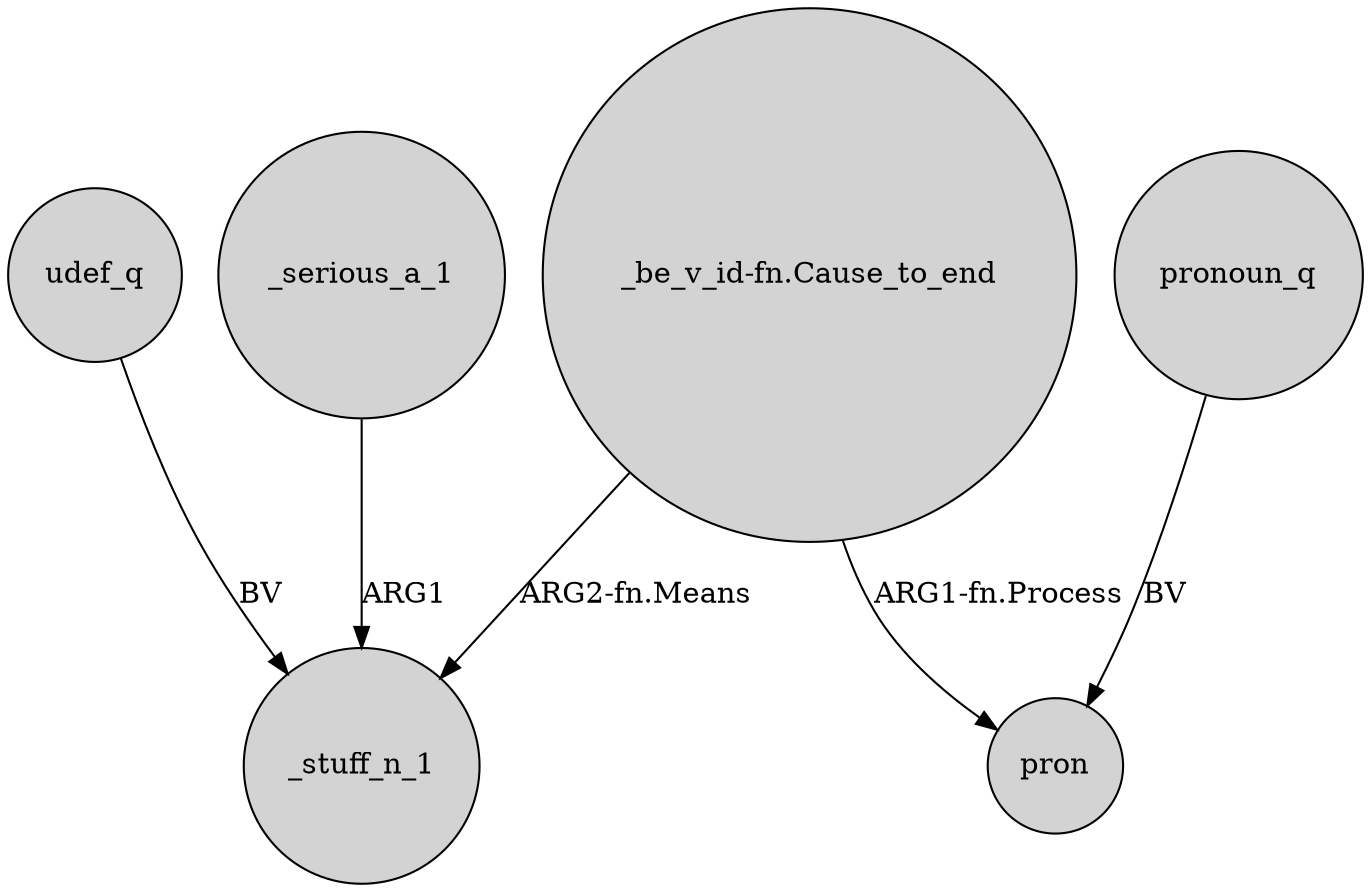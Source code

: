 digraph {
	node [shape=circle style=filled]
	"_be_v_id-fn.Cause_to_end" -> _stuff_n_1 [label="ARG2-fn.Means"]
	udef_q -> _stuff_n_1 [label=BV]
	_serious_a_1 -> _stuff_n_1 [label=ARG1]
	pronoun_q -> pron [label=BV]
	"_be_v_id-fn.Cause_to_end" -> pron [label="ARG1-fn.Process"]
}
